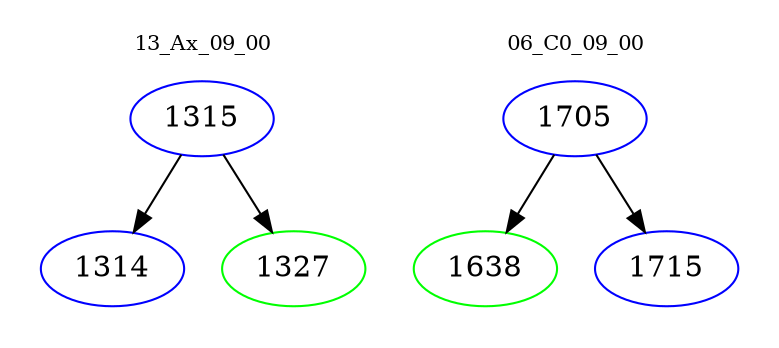 digraph{
subgraph cluster_0 {
color = white
label = "13_Ax_09_00";
fontsize=10;
T0_1315 [label="1315", color="blue"]
T0_1315 -> T0_1314 [color="black"]
T0_1314 [label="1314", color="blue"]
T0_1315 -> T0_1327 [color="black"]
T0_1327 [label="1327", color="green"]
}
subgraph cluster_1 {
color = white
label = "06_C0_09_00";
fontsize=10;
T1_1705 [label="1705", color="blue"]
T1_1705 -> T1_1638 [color="black"]
T1_1638 [label="1638", color="green"]
T1_1705 -> T1_1715 [color="black"]
T1_1715 [label="1715", color="blue"]
}
}
